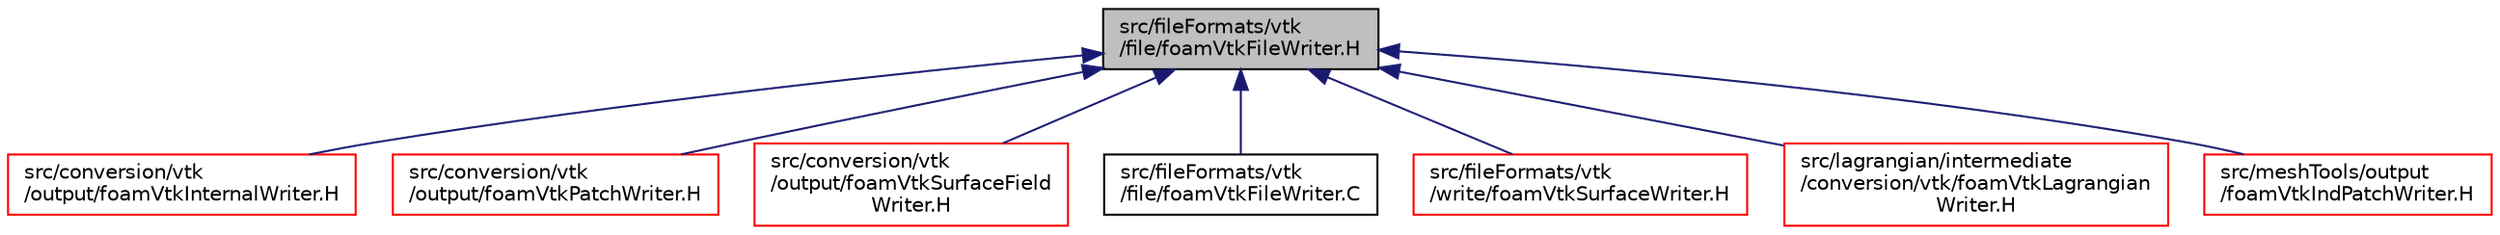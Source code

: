 digraph "src/fileFormats/vtk/file/foamVtkFileWriter.H"
{
  bgcolor="transparent";
  edge [fontname="Helvetica",fontsize="10",labelfontname="Helvetica",labelfontsize="10"];
  node [fontname="Helvetica",fontsize="10",shape=record];
  Node1 [label="src/fileFormats/vtk\l/file/foamVtkFileWriter.H",height=0.2,width=0.4,color="black", fillcolor="grey75", style="filled" fontcolor="black"];
  Node1 -> Node2 [dir="back",color="midnightblue",fontsize="10",style="solid",fontname="Helvetica"];
  Node2 [label="src/conversion/vtk\l/output/foamVtkInternalWriter.H",height=0.2,width=0.4,color="red",URL="$foamVtkInternalWriter_8H.html"];
  Node1 -> Node3 [dir="back",color="midnightblue",fontsize="10",style="solid",fontname="Helvetica"];
  Node3 [label="src/conversion/vtk\l/output/foamVtkPatchWriter.H",height=0.2,width=0.4,color="red",URL="$foamVtkPatchWriter_8H.html"];
  Node1 -> Node4 [dir="back",color="midnightblue",fontsize="10",style="solid",fontname="Helvetica"];
  Node4 [label="src/conversion/vtk\l/output/foamVtkSurfaceField\lWriter.H",height=0.2,width=0.4,color="red",URL="$foamVtkSurfaceFieldWriter_8H.html"];
  Node1 -> Node5 [dir="back",color="midnightblue",fontsize="10",style="solid",fontname="Helvetica"];
  Node5 [label="src/fileFormats/vtk\l/file/foamVtkFileWriter.C",height=0.2,width=0.4,color="black",URL="$foamVtkFileWriter_8C.html"];
  Node1 -> Node6 [dir="back",color="midnightblue",fontsize="10",style="solid",fontname="Helvetica"];
  Node6 [label="src/fileFormats/vtk\l/write/foamVtkSurfaceWriter.H",height=0.2,width=0.4,color="red",URL="$foamVtkSurfaceWriter_8H.html"];
  Node1 -> Node7 [dir="back",color="midnightblue",fontsize="10",style="solid",fontname="Helvetica"];
  Node7 [label="src/lagrangian/intermediate\l/conversion/vtk/foamVtkLagrangian\lWriter.H",height=0.2,width=0.4,color="red",URL="$foamVtkLagrangianWriter_8H.html"];
  Node1 -> Node8 [dir="back",color="midnightblue",fontsize="10",style="solid",fontname="Helvetica"];
  Node8 [label="src/meshTools/output\l/foamVtkIndPatchWriter.H",height=0.2,width=0.4,color="red",URL="$foamVtkIndPatchWriter_8H.html"];
}
